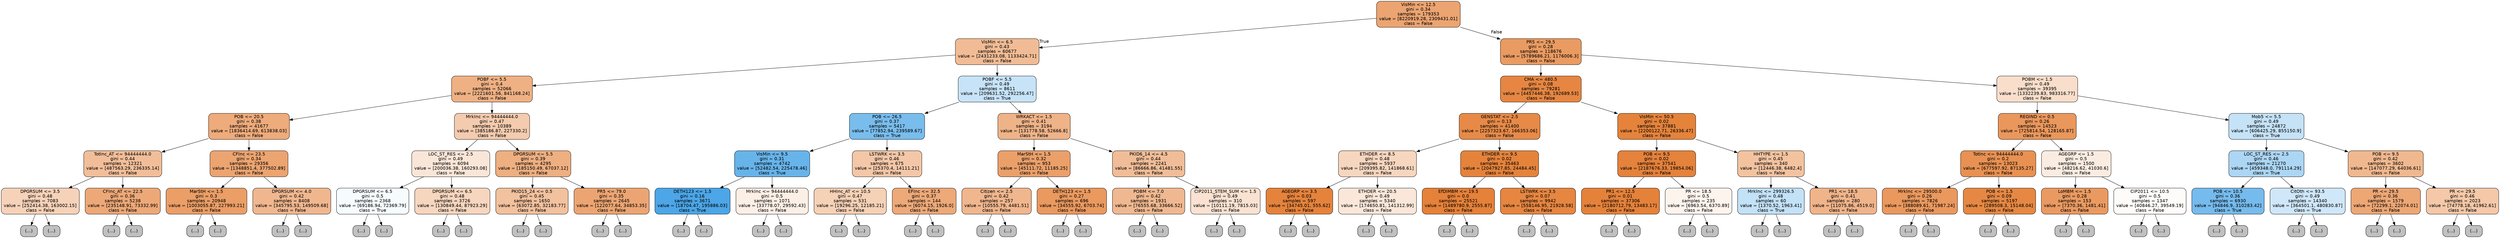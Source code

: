 digraph Tree {
node [shape=box, style="filled, rounded", color="black", fontname=helvetica] ;
edge [fontname=helvetica] ;
0 [label="VisMin <= 12.5\ngini = 0.34\nsamples = 179353\nvalue = [8220919.28, 2309431.01]\nclass = False", fillcolor="#eca471"] ;
1 [label="VisMin <= 6.5\ngini = 0.43\nsamples = 60677\nvalue = [2431233.08, 1133424.71]\nclass = False", fillcolor="#f1bc95"] ;
0 -> 1 [labeldistance=2.5, labelangle=45, headlabel="True"] ;
2 [label="POBF <= 5.5\ngini = 0.4\nsamples = 52066\nvalue = [2221601.56, 841168.24]\nclass = False", fillcolor="#efb184"] ;
1 -> 2 ;
3 [label="POB <= 20.5\ngini = 0.38\nsamples = 41677\nvalue = [1836414.69, 613838.03]\nclass = False", fillcolor="#eeab7b"] ;
2 -> 3 ;
4 [label="TotInc_AT <= 94444444.0\ngini = 0.44\nsamples = 12321\nvalue = [487563.29, 236335.14]\nclass = False", fillcolor="#f2be99"] ;
3 -> 4 ;
5 [label="DPGRSUM <= 3.5\ngini = 0.48\nsamples = 7083\nvalue = [252414.38, 163002.15]\nclass = False", fillcolor="#f6d2b9"] ;
4 -> 5 ;
6 [label="(...)", fillcolor="#C0C0C0"] ;
5 -> 6 ;
1375 [label="(...)", fillcolor="#C0C0C0"] ;
5 -> 1375 ;
4512 [label="CFInc_AT <= 22.5\ngini = 0.36\nsamples = 5238\nvalue = [235148.91, 73332.99]\nclass = False", fillcolor="#eda877"] ;
4 -> 4512 ;
4513 [label="(...)", fillcolor="#C0C0C0"] ;
4512 -> 4513 ;
6952 [label="(...)", fillcolor="#C0C0C0"] ;
4512 -> 6952 ;
7815 [label="CFInc <= 23.5\ngini = 0.34\nsamples = 29356\nvalue = [1348851.4, 377502.89]\nclass = False", fillcolor="#eca470"] ;
3 -> 7815 ;
7816 [label="MarStH <= 1.5\ngini = 0.3\nsamples = 20948\nvalue = [1003055.87, 227993.21]\nclass = False", fillcolor="#eb9e66"] ;
7815 -> 7816 ;
7817 [label="(...)", fillcolor="#C0C0C0"] ;
7816 -> 7817 ;
11002 [label="(...)", fillcolor="#C0C0C0"] ;
7816 -> 11002 ;
17649 [label="DPGRSUM <= 4.0\ngini = 0.42\nsamples = 8408\nvalue = [345795.53, 149509.68]\nclass = False", fillcolor="#f0b78f"] ;
7815 -> 17649 ;
17650 [label="(...)", fillcolor="#C0C0C0"] ;
17649 -> 17650 ;
21383 [label="(...)", fillcolor="#C0C0C0"] ;
17649 -> 21383 ;
22870 [label="MrkInc <= 94444444.0\ngini = 0.47\nsamples = 10389\nvalue = [385186.87, 227330.2]\nclass = False", fillcolor="#f4cbae"] ;
2 -> 22870 ;
22871 [label="LOC_ST_RES <= 2.5\ngini = 0.49\nsamples = 6094\nvalue = [200036.38, 160293.08]\nclass = False", fillcolor="#fae6d8"] ;
22870 -> 22871 ;
22872 [label="DPGRSUM <= 6.5\ngini = 0.5\nsamples = 2368\nvalue = [69186.94, 72369.79]\nclass = True", fillcolor="#f6fbfe"] ;
22871 -> 22872 ;
22873 [label="(...)", fillcolor="#C0C0C0"] ;
22872 -> 22873 ;
23770 [label="(...)", fillcolor="#C0C0C0"] ;
22872 -> 23770 ;
24465 [label="DPGRSUM <= 6.5\ngini = 0.48\nsamples = 3726\nvalue = [130849.44, 87923.29]\nclass = False", fillcolor="#f6d6be"] ;
22871 -> 24465 ;
24466 [label="(...)", fillcolor="#C0C0C0"] ;
24465 -> 24466 ;
25791 [label="(...)", fillcolor="#C0C0C0"] ;
24465 -> 25791 ;
26976 [label="DPGRSUM <= 5.5\ngini = 0.39\nsamples = 4295\nvalue = [185150.49, 67037.12]\nclass = False", fillcolor="#eeaf81"] ;
22870 -> 26976 ;
26977 [label="PKID15_24 <= 0.5\ngini = 0.45\nsamples = 1650\nvalue = [63072.85, 32183.77]\nclass = False", fillcolor="#f2c19e"] ;
26976 -> 26977 ;
26978 [label="(...)", fillcolor="#C0C0C0"] ;
26977 -> 26978 ;
27579 [label="(...)", fillcolor="#C0C0C0"] ;
26977 -> 27579 ;
28070 [label="PR5 <= 79.0\ngini = 0.35\nsamples = 2645\nvalue = [122077.64, 34853.35]\nclass = False", fillcolor="#eca572"] ;
26976 -> 28070 ;
28071 [label="(...)", fillcolor="#C0C0C0"] ;
28070 -> 28071 ;
29020 [label="(...)", fillcolor="#C0C0C0"] ;
28070 -> 29020 ;
29673 [label="POBF <= 5.5\ngini = 0.49\nsamples = 8611\nvalue = [209631.52, 292256.47]\nclass = True", fillcolor="#c7e3f8"] ;
1 -> 29673 ;
29674 [label="POB <= 26.5\ngini = 0.37\nsamples = 5417\nvalue = [77852.94, 239589.67]\nclass = True", fillcolor="#79bded"] ;
29673 -> 29674 ;
29675 [label="VisMin <= 9.5\ngini = 0.31\nsamples = 4742\nvalue = [52482.54, 225478.46]\nclass = True", fillcolor="#67b4eb"] ;
29674 -> 29675 ;
29676 [label="DETH123 <= 1.5\ngini = 0.16\nsamples = 3671\nvalue = [18704.47, 195886.03]\nclass = True", fillcolor="#4ca6e7"] ;
29675 -> 29676 ;
29677 [label="(...)", fillcolor="#C0C0C0"] ;
29676 -> 29677 ;
30160 [label="(...)", fillcolor="#C0C0C0"] ;
29676 -> 30160 ;
30275 [label="MrkInc <= 94444444.0\ngini = 0.5\nsamples = 1071\nvalue = [33778.07, 29592.43]\nclass = False", fillcolor="#fcefe6"] ;
29675 -> 30275 ;
30276 [label="(...)", fillcolor="#C0C0C0"] ;
30275 -> 30276 ;
30741 [label="(...)", fillcolor="#C0C0C0"] ;
30275 -> 30741 ;
31008 [label="LSTWRK <= 3.5\ngini = 0.46\nsamples = 675\nvalue = [25370.4, 14111.21]\nclass = False", fillcolor="#f3c7a7"] ;
29674 -> 31008 ;
31009 [label="HHInc_AT <= 10.5\ngini = 0.47\nsamples = 531\nvalue = [19296.25, 12185.21]\nclass = False", fillcolor="#f5d1b6"] ;
31008 -> 31009 ;
31010 [label="(...)", fillcolor="#C0C0C0"] ;
31009 -> 31010 ;
31037 [label="(...)", fillcolor="#C0C0C0"] ;
31009 -> 31037 ;
31332 [label="EFInc <= 32.5\ngini = 0.37\nsamples = 144\nvalue = [6074.15, 1926.0]\nclass = False", fillcolor="#eda978"] ;
31008 -> 31332 ;
31333 [label="(...)", fillcolor="#C0C0C0"] ;
31332 -> 31333 ;
31390 [label="(...)", fillcolor="#C0C0C0"] ;
31332 -> 31390 ;
31391 [label="WRKACT <= 1.5\ngini = 0.41\nsamples = 3194\nvalue = [131778.58, 52666.8]\nclass = False", fillcolor="#efb388"] ;
29673 -> 31391 ;
31392 [label="MarStH <= 1.5\ngini = 0.32\nsamples = 953\nvalue = [45111.72, 11185.25]\nclass = False", fillcolor="#eba06a"] ;
31391 -> 31392 ;
31393 [label="Citizen <= 2.5\ngini = 0.42\nsamples = 257\nvalue = [10555.79, 4481.51]\nclass = False", fillcolor="#f0b68d"] ;
31392 -> 31393 ;
31394 [label="(...)", fillcolor="#C0C0C0"] ;
31393 -> 31394 ;
31507 [label="(...)", fillcolor="#C0C0C0"] ;
31393 -> 31507 ;
31548 [label="DETH123 <= 1.5\ngini = 0.27\nsamples = 696\nvalue = [34555.92, 6703.74]\nclass = False", fillcolor="#ea995f"] ;
31392 -> 31548 ;
31549 [label="(...)", fillcolor="#C0C0C0"] ;
31548 -> 31549 ;
31806 [label="(...)", fillcolor="#C0C0C0"] ;
31548 -> 31806 ;
31855 [label="PKID6_14 <= 4.5\ngini = 0.44\nsamples = 2241\nvalue = [86666.86, 41481.55]\nclass = False", fillcolor="#f1bd98"] ;
31391 -> 31855 ;
31856 [label="POBM <= 7.0\ngini = 0.42\nsamples = 1931\nvalue = [76555.68, 33666.52]\nclass = False", fillcolor="#f0b890"] ;
31855 -> 31856 ;
31857 [label="(...)", fillcolor="#C0C0C0"] ;
31856 -> 31857 ;
32882 [label="(...)", fillcolor="#C0C0C0"] ;
31856 -> 32882 ;
33005 [label="CIP2011_STEM_SUM <= 1.5\ngini = 0.49\nsamples = 310\nvalue = [10111.19, 7815.03]\nclass = False", fillcolor="#f9e2d2"] ;
31855 -> 33005 ;
33006 [label="(...)", fillcolor="#C0C0C0"] ;
33005 -> 33006 ;
33013 [label="(...)", fillcolor="#C0C0C0"] ;
33005 -> 33013 ;
33208 [label="PR5 <= 29.5\ngini = 0.28\nsamples = 118676\nvalue = [5789686.21, 1176006.3]\nclass = False", fillcolor="#ea9b61"] ;
0 -> 33208 [labeldistance=2.5, labelangle=-45, headlabel="False"] ;
33209 [label="CMA <= 480.5\ngini = 0.08\nsamples = 79281\nvalue = [4457446.38, 192689.53]\nclass = False", fillcolor="#e68642"] ;
33208 -> 33209 ;
33210 [label="GENSTAT <= 2.5\ngini = 0.13\nsamples = 41400\nvalue = [2257323.67, 166353.06]\nclass = False", fillcolor="#e78a48"] ;
33209 -> 33210 ;
33211 [label="ETHDER <= 8.5\ngini = 0.48\nsamples = 5937\nvalue = [209395.82, 141868.61]\nclass = False", fillcolor="#f7d6bf"] ;
33210 -> 33211 ;
33212 [label="AGEGRP <= 3.5\ngini = 0.03\nsamples = 597\nvalue = [34745.01, 555.62]\nclass = False", fillcolor="#e5833c"] ;
33211 -> 33212 ;
33213 [label="(...)", fillcolor="#C0C0C0"] ;
33212 -> 33213 ;
33220 [label="(...)", fillcolor="#C0C0C0"] ;
33212 -> 33220 ;
33255 [label="ETHDER <= 20.5\ngini = 0.49\nsamples = 5340\nvalue = [174650.81, 141312.99]\nclass = False", fillcolor="#fae7d9"] ;
33211 -> 33255 ;
33256 [label="(...)", fillcolor="#C0C0C0"] ;
33255 -> 33256 ;
34695 [label="(...)", fillcolor="#C0C0C0"] ;
33255 -> 34695 ;
36436 [label="ETHDER <= 9.5\ngini = 0.02\nsamples = 35463\nvalue = [2047927.85, 24484.45]\nclass = False", fillcolor="#e5833b"] ;
33210 -> 36436 ;
36437 [label="EfDIMBM <= 19.5\ngini = 0.0\nsamples = 25521\nvalue = [1489780.9, 2555.87]\nclass = False", fillcolor="#e58139"] ;
36436 -> 36437 ;
36438 [label="(...)", fillcolor="#C0C0C0"] ;
36437 -> 36438 ;
36735 [label="(...)", fillcolor="#C0C0C0"] ;
36437 -> 36735 ;
36786 [label="LSTWRK <= 3.5\ngini = 0.07\nsamples = 9942\nvalue = [558146.95, 21928.58]\nclass = False", fillcolor="#e68641"] ;
36436 -> 36786 ;
36787 [label="(...)", fillcolor="#C0C0C0"] ;
36786 -> 36787 ;
37474 [label="(...)", fillcolor="#C0C0C0"] ;
36786 -> 37474 ;
37905 [label="VisMin <= 50.5\ngini = 0.02\nsamples = 37881\nvalue = [2200122.71, 26336.47]\nclass = False", fillcolor="#e5833b"] ;
33209 -> 37905 ;
37906 [label="POB <= 9.5\ngini = 0.02\nsamples = 37541\nvalue = [2187676.33, 19854.06]\nclass = False", fillcolor="#e5823b"] ;
37905 -> 37906 ;
37907 [label="PR1 <= 12.5\ngini = 0.01\nsamples = 37306\nvalue = [2180712.79, 13483.17]\nclass = False", fillcolor="#e5823a"] ;
37906 -> 37907 ;
37908 [label="(...)", fillcolor="#C0C0C0"] ;
37907 -> 37908 ;
38011 [label="(...)", fillcolor="#C0C0C0"] ;
37907 -> 38011 ;
38838 [label="PR <= 18.5\ngini = 0.5\nsamples = 235\nvalue = [6963.54, 6370.89]\nclass = False", fillcolor="#fdf4ee"] ;
37906 -> 38838 ;
38839 [label="(...)", fillcolor="#C0C0C0"] ;
38838 -> 38839 ;
38854 [label="(...)", fillcolor="#C0C0C0"] ;
38838 -> 38854 ;
38993 [label="HHTYPE <= 1.5\ngini = 0.45\nsamples = 340\nvalue = [12446.38, 6482.4]\nclass = False", fillcolor="#f3c3a0"] ;
37905 -> 38993 ;
38994 [label="MrkInc <= 299326.5\ngini = 0.48\nsamples = 60\nvalue = [1370.52, 1963.41]\nclass = True", fillcolor="#c3e1f7"] ;
38993 -> 38994 ;
38995 [label="(...)", fillcolor="#C0C0C0"] ;
38994 -> 38995 ;
39024 [label="(...)", fillcolor="#C0C0C0"] ;
38994 -> 39024 ;
39025 [label="PR1 <= 18.5\ngini = 0.41\nsamples = 280\nvalue = [11075.86, 4519.0]\nclass = False", fillcolor="#f0b48a"] ;
38993 -> 39025 ;
39026 [label="(...)", fillcolor="#C0C0C0"] ;
39025 -> 39026 ;
39047 [label="(...)", fillcolor="#C0C0C0"] ;
39025 -> 39047 ;
39204 [label="POBM <= 1.5\ngini = 0.49\nsamples = 39395\nvalue = [1332239.83, 983316.77]\nclass = False", fillcolor="#f8decb"] ;
33208 -> 39204 ;
39205 [label="REGIND <= 0.5\ngini = 0.26\nsamples = 14523\nvalue = [725814.54, 128165.87]\nclass = False", fillcolor="#ea975c"] ;
39204 -> 39205 ;
39206 [label="TotInc <= 94444444.0\ngini = 0.2\nsamples = 13023\nvalue = [677597.92, 87135.27]\nclass = False", fillcolor="#e89152"] ;
39205 -> 39206 ;
39207 [label="MrkInc <= 29500.0\ngini = 0.26\nsamples = 7826\nvalue = [388089.61, 71987.24]\nclass = False", fillcolor="#ea985e"] ;
39206 -> 39207 ;
39208 [label="(...)", fillcolor="#C0C0C0"] ;
39207 -> 39208 ;
40157 [label="(...)", fillcolor="#C0C0C0"] ;
39207 -> 40157 ;
41404 [label="POB <= 1.5\ngini = 0.09\nsamples = 5197\nvalue = [289508.3, 15148.04]\nclass = False", fillcolor="#e68843"] ;
39206 -> 41404 ;
41405 [label="(...)", fillcolor="#C0C0C0"] ;
41404 -> 41405 ;
42228 [label="(...)", fillcolor="#C0C0C0"] ;
41404 -> 42228 ;
42247 [label="AGEGRP <= 1.5\ngini = 0.5\nsamples = 1500\nvalue = [48216.62, 41030.6]\nclass = False", fillcolor="#fbece1"] ;
39205 -> 42247 ;
42248 [label="LoMBM <= 1.5\ngini = 0.28\nsamples = 153\nvalue = [7370.36, 1481.41]\nclass = False", fillcolor="#ea9a61"] ;
42247 -> 42248 ;
42249 [label="(...)", fillcolor="#C0C0C0"] ;
42248 -> 42249 ;
42286 [label="(...)", fillcolor="#C0C0C0"] ;
42248 -> 42286 ;
42327 [label="CIP2011 <= 10.5\ngini = 0.5\nsamples = 1347\nvalue = [40846.27, 39549.19]\nclass = False", fillcolor="#fefbf9"] ;
42247 -> 42327 ;
42328 [label="(...)", fillcolor="#C0C0C0"] ;
42327 -> 42328 ;
42487 [label="(...)", fillcolor="#C0C0C0"] ;
42327 -> 42487 ;
43332 [label="Mob5 <= 5.5\ngini = 0.49\nsamples = 24872\nvalue = [606425.29, 855150.9]\nclass = True", fillcolor="#c5e2f7"] ;
39204 -> 43332 ;
43333 [label="LOC_ST_RES <= 2.5\ngini = 0.46\nsamples = 21270\nvalue = [459348.0, 791114.29]\nclass = True", fillcolor="#acd6f4"] ;
43332 -> 43333 ;
43334 [label="POB <= 10.5\ngini = 0.36\nsamples = 6930\nvalue = [94846.9, 310283.42]\nclass = True", fillcolor="#76bbed"] ;
43333 -> 43334 ;
43335 [label="(...)", fillcolor="#C0C0C0"] ;
43334 -> 43335 ;
44532 [label="(...)", fillcolor="#C0C0C0"] ;
43334 -> 44532 ;
46769 [label="CitOth <= 93.5\ngini = 0.49\nsamples = 14340\nvalue = [364501.1, 480830.87]\nclass = True", fillcolor="#cfe7f9"] ;
43333 -> 46769 ;
46770 [label="(...)", fillcolor="#C0C0C0"] ;
46769 -> 46770 ;
50015 [label="(...)", fillcolor="#C0C0C0"] ;
46769 -> 50015 ;
55510 [label="POB <= 9.5\ngini = 0.42\nsamples = 3602\nvalue = [147077.29, 64036.61]\nclass = False", fillcolor="#f0b88f"] ;
43332 -> 55510 ;
55511 [label="PR <= 29.5\ngini = 0.36\nsamples = 1579\nvalue = [72299.1, 22074.01]\nclass = False", fillcolor="#eda775"] ;
55510 -> 55511 ;
55512 [label="(...)", fillcolor="#C0C0C0"] ;
55511 -> 55512 ;
55805 [label="(...)", fillcolor="#C0C0C0"] ;
55511 -> 55805 ;
56324 [label="PR <= 29.5\ngini = 0.46\nsamples = 2023\nvalue = [74778.18, 41962.61]\nclass = False", fillcolor="#f4c8a8"] ;
55510 -> 56324 ;
56325 [label="(...)", fillcolor="#C0C0C0"] ;
56324 -> 56325 ;
56724 [label="(...)", fillcolor="#C0C0C0"] ;
56324 -> 56724 ;
}